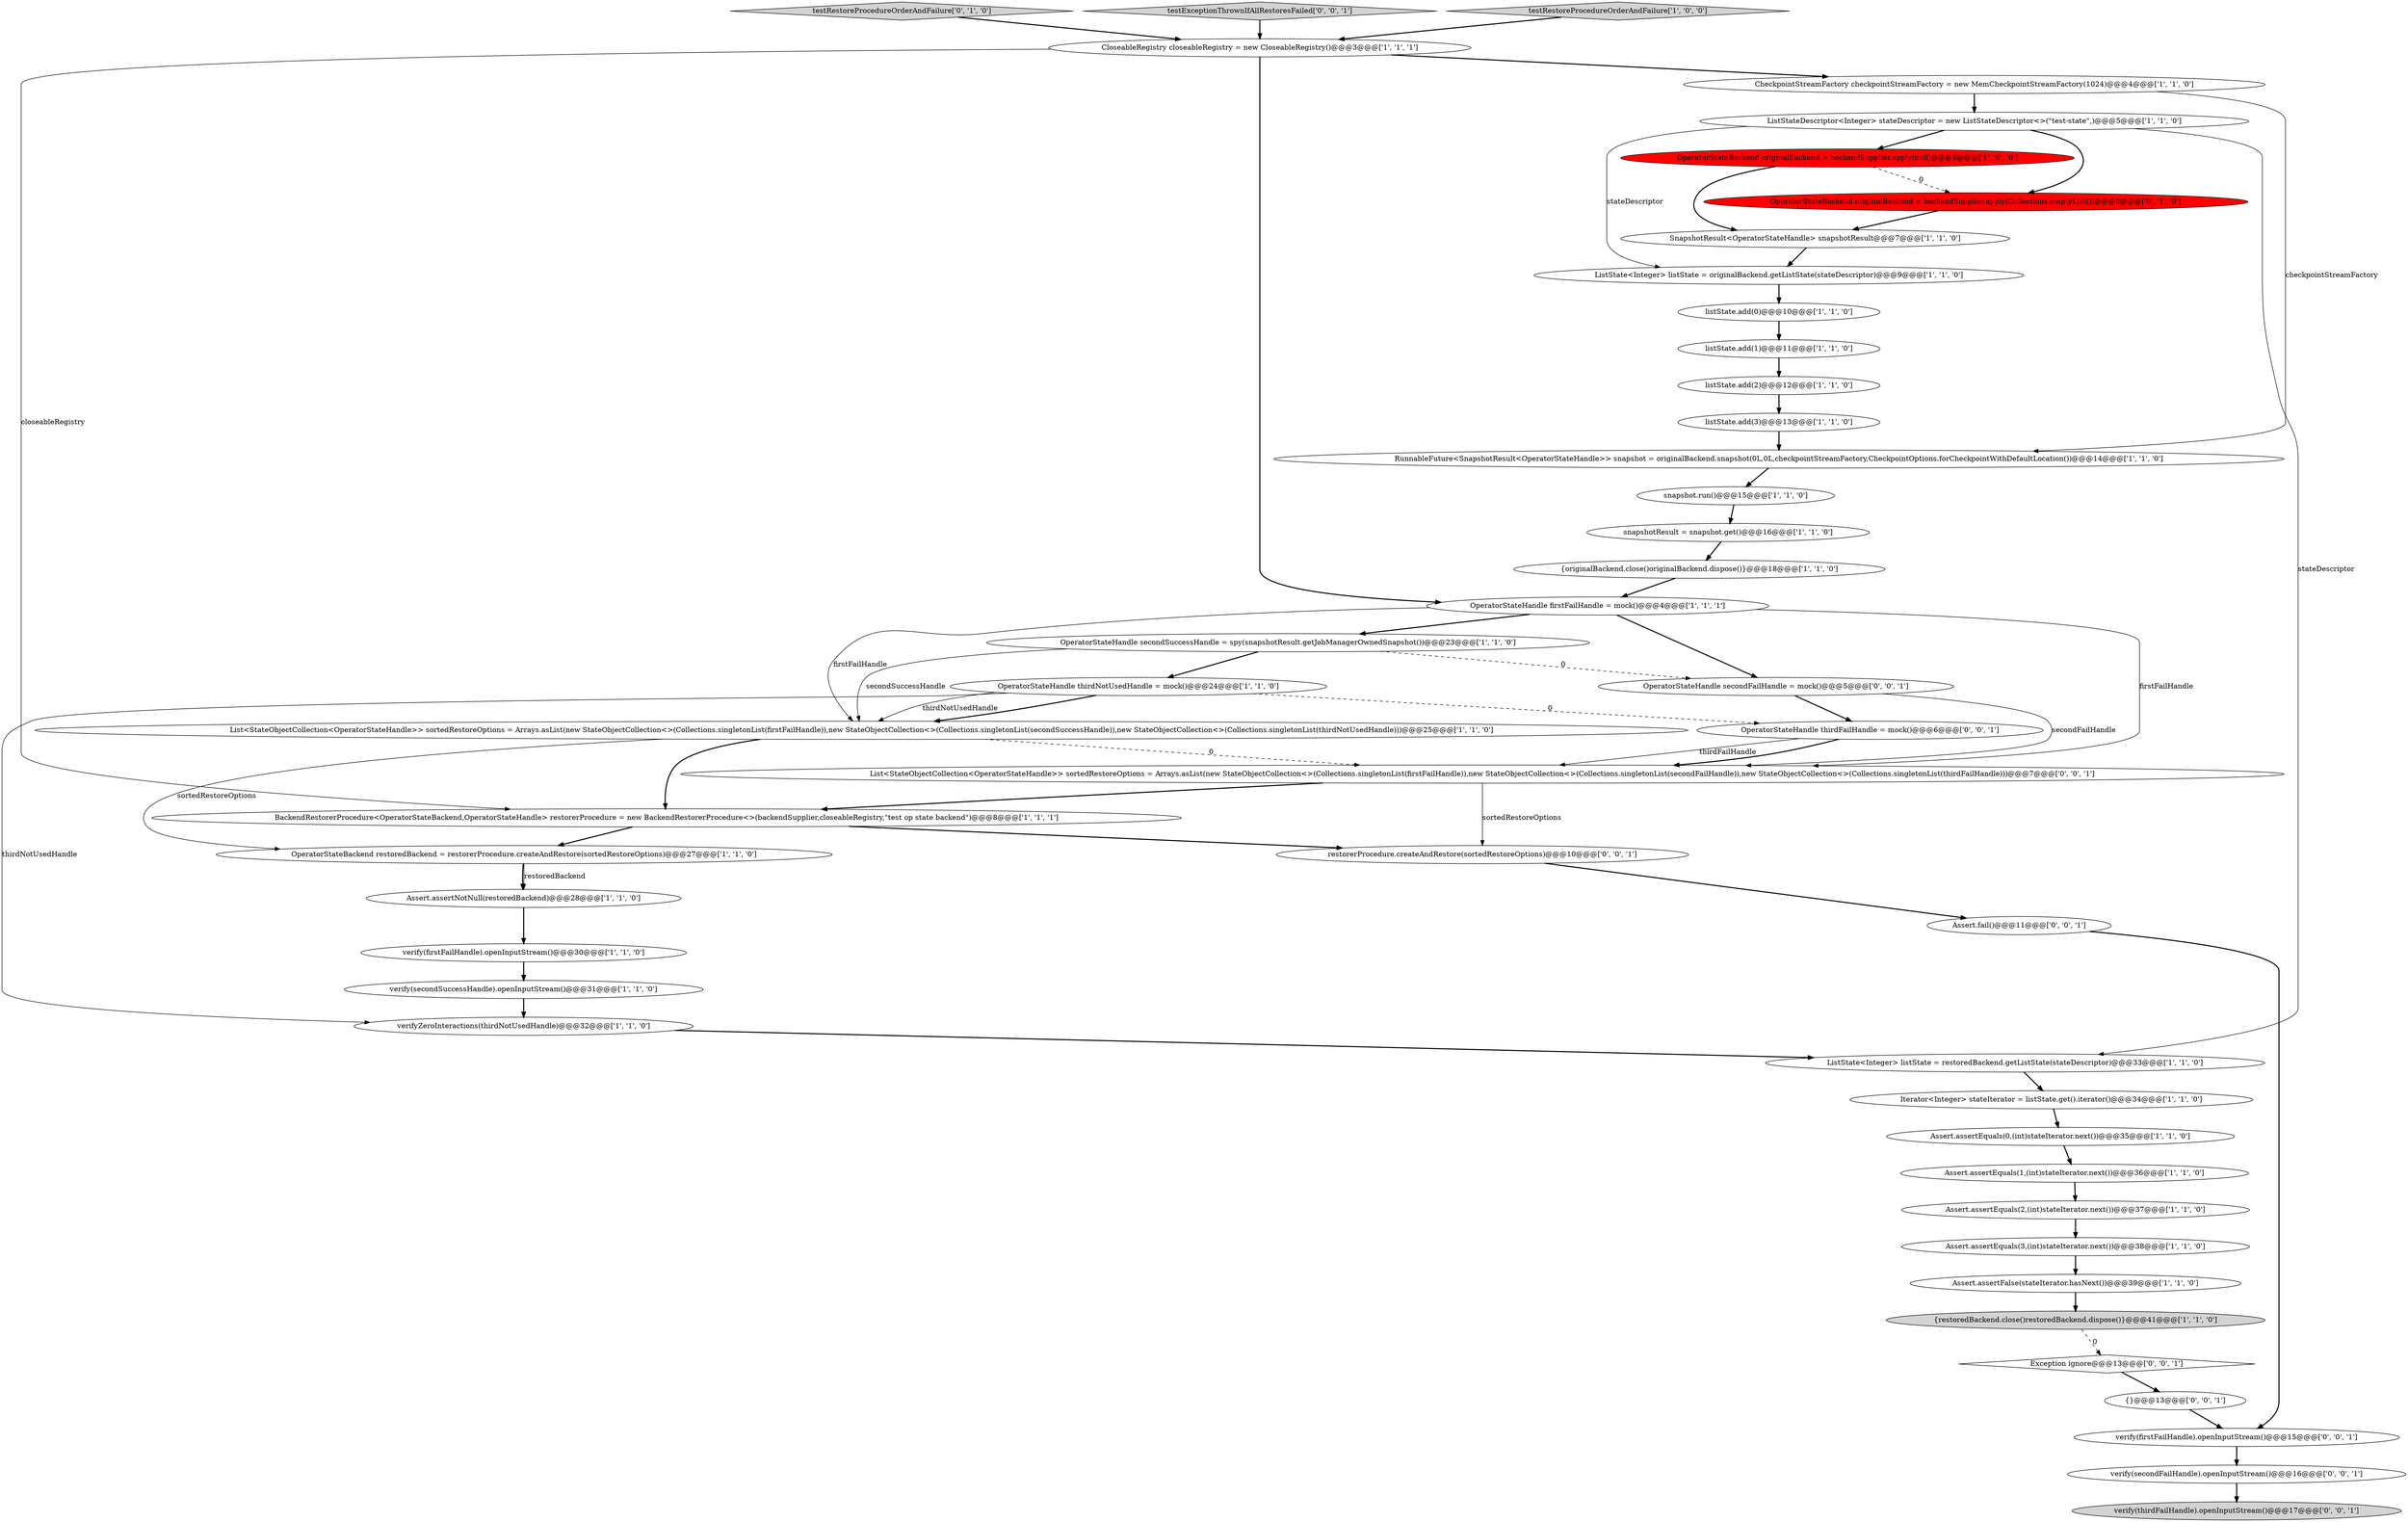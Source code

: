 digraph {
38 [style = filled, label = "verify(firstFailHandle).openInputStream()@@@15@@@['0', '0', '1']", fillcolor = white, shape = ellipse image = "AAA0AAABBB3BBB"];
36 [style = filled, label = "restorerProcedure.createAndRestore(sortedRestoreOptions)@@@10@@@['0', '0', '1']", fillcolor = white, shape = ellipse image = "AAA0AAABBB3BBB"];
8 [style = filled, label = "Assert.assertEquals(3,(int)stateIterator.next())@@@38@@@['1', '1', '0']", fillcolor = white, shape = ellipse image = "AAA0AAABBB1BBB"];
18 [style = filled, label = "ListState<Integer> listState = restoredBackend.getListState(stateDescriptor)@@@33@@@['1', '1', '0']", fillcolor = white, shape = ellipse image = "AAA0AAABBB1BBB"];
27 [style = filled, label = "OperatorStateHandle firstFailHandle = mock()@@@4@@@['1', '1', '1']", fillcolor = white, shape = ellipse image = "AAA0AAABBB1BBB"];
2 [style = filled, label = "verify(secondSuccessHandle).openInputStream()@@@31@@@['1', '1', '0']", fillcolor = white, shape = ellipse image = "AAA0AAABBB1BBB"];
22 [style = filled, label = "snapshotResult = snapshot.get()@@@16@@@['1', '1', '0']", fillcolor = white, shape = ellipse image = "AAA0AAABBB1BBB"];
23 [style = filled, label = "OperatorStateHandle thirdNotUsedHandle = mock()@@@24@@@['1', '1', '0']", fillcolor = white, shape = ellipse image = "AAA0AAABBB1BBB"];
33 [style = filled, label = "testRestoreProcedureOrderAndFailure['0', '1', '0']", fillcolor = lightgray, shape = diamond image = "AAA0AAABBB2BBB"];
43 [style = filled, label = "OperatorStateHandle secondFailHandle = mock()@@@5@@@['0', '0', '1']", fillcolor = white, shape = ellipse image = "AAA0AAABBB3BBB"];
44 [style = filled, label = "OperatorStateHandle thirdFailHandle = mock()@@@6@@@['0', '0', '1']", fillcolor = white, shape = ellipse image = "AAA0AAABBB3BBB"];
17 [style = filled, label = "List<StateObjectCollection<OperatorStateHandle>> sortedRestoreOptions = Arrays.asList(new StateObjectCollection<>(Collections.singletonList(firstFailHandle)),new StateObjectCollection<>(Collections.singletonList(secondSuccessHandle)),new StateObjectCollection<>(Collections.singletonList(thirdNotUsedHandle)))@@@25@@@['1', '1', '0']", fillcolor = white, shape = ellipse image = "AAA0AAABBB1BBB"];
20 [style = filled, label = "Assert.assertFalse(stateIterator.hasNext())@@@39@@@['1', '1', '0']", fillcolor = white, shape = ellipse image = "AAA0AAABBB1BBB"];
40 [style = filled, label = "verify(thirdFailHandle).openInputStream()@@@17@@@['0', '0', '1']", fillcolor = lightgray, shape = ellipse image = "AAA0AAABBB3BBB"];
0 [style = filled, label = "verifyZeroInteractions(thirdNotUsedHandle)@@@32@@@['1', '1', '0']", fillcolor = white, shape = ellipse image = "AAA0AAABBB1BBB"];
12 [style = filled, label = "CloseableRegistry closeableRegistry = new CloseableRegistry()@@@3@@@['1', '1', '1']", fillcolor = white, shape = ellipse image = "AAA0AAABBB1BBB"];
24 [style = filled, label = "OperatorStateBackend restoredBackend = restorerProcedure.createAndRestore(sortedRestoreOptions)@@@27@@@['1', '1', '0']", fillcolor = white, shape = ellipse image = "AAA0AAABBB1BBB"];
5 [style = filled, label = "{restoredBackend.close()restoredBackend.dispose()}@@@41@@@['1', '1', '0']", fillcolor = lightgray, shape = ellipse image = "AAA0AAABBB1BBB"];
34 [style = filled, label = "OperatorStateBackend originalBackend = backendSupplier.apply(Collections.emptyList())@@@6@@@['0', '1', '0']", fillcolor = red, shape = ellipse image = "AAA1AAABBB2BBB"];
42 [style = filled, label = "Exception ignore@@@13@@@['0', '0', '1']", fillcolor = white, shape = diamond image = "AAA0AAABBB3BBB"];
39 [style = filled, label = "{}@@@13@@@['0', '0', '1']", fillcolor = white, shape = ellipse image = "AAA0AAABBB3BBB"];
6 [style = filled, label = "ListState<Integer> listState = originalBackend.getListState(stateDescriptor)@@@9@@@['1', '1', '0']", fillcolor = white, shape = ellipse image = "AAA0AAABBB1BBB"];
37 [style = filled, label = "Assert.fail()@@@11@@@['0', '0', '1']", fillcolor = white, shape = ellipse image = "AAA0AAABBB3BBB"];
13 [style = filled, label = "BackendRestorerProcedure<OperatorStateBackend,OperatorStateHandle> restorerProcedure = new BackendRestorerProcedure<>(backendSupplier,closeableRegistry,\"test op state backend\")@@@8@@@['1', '1', '1']", fillcolor = white, shape = ellipse image = "AAA0AAABBB1BBB"];
16 [style = filled, label = "Assert.assertEquals(1,(int)stateIterator.next())@@@36@@@['1', '1', '0']", fillcolor = white, shape = ellipse image = "AAA0AAABBB1BBB"];
4 [style = filled, label = "verify(firstFailHandle).openInputStream()@@@30@@@['1', '1', '0']", fillcolor = white, shape = ellipse image = "AAA0AAABBB1BBB"];
1 [style = filled, label = "listState.add(0)@@@10@@@['1', '1', '0']", fillcolor = white, shape = ellipse image = "AAA0AAABBB1BBB"];
14 [style = filled, label = "SnapshotResult<OperatorStateHandle> snapshotResult@@@7@@@['1', '1', '0']", fillcolor = white, shape = ellipse image = "AAA0AAABBB1BBB"];
29 [style = filled, label = "listState.add(3)@@@13@@@['1', '1', '0']", fillcolor = white, shape = ellipse image = "AAA0AAABBB1BBB"];
15 [style = filled, label = "Assert.assertEquals(2,(int)stateIterator.next())@@@37@@@['1', '1', '0']", fillcolor = white, shape = ellipse image = "AAA0AAABBB1BBB"];
7 [style = filled, label = "Assert.assertEquals(0,(int)stateIterator.next())@@@35@@@['1', '1', '0']", fillcolor = white, shape = ellipse image = "AAA0AAABBB1BBB"];
19 [style = filled, label = "{originalBackend.close()originalBackend.dispose()}@@@18@@@['1', '1', '0']", fillcolor = white, shape = ellipse image = "AAA0AAABBB1BBB"];
9 [style = filled, label = "RunnableFuture<SnapshotResult<OperatorStateHandle>> snapshot = originalBackend.snapshot(0L,0L,checkpointStreamFactory,CheckpointOptions.forCheckpointWithDefaultLocation())@@@14@@@['1', '1', '0']", fillcolor = white, shape = ellipse image = "AAA0AAABBB1BBB"];
30 [style = filled, label = "CheckpointStreamFactory checkpointStreamFactory = new MemCheckpointStreamFactory(1024)@@@4@@@['1', '1', '0']", fillcolor = white, shape = ellipse image = "AAA0AAABBB1BBB"];
21 [style = filled, label = "listState.add(1)@@@11@@@['1', '1', '0']", fillcolor = white, shape = ellipse image = "AAA0AAABBB1BBB"];
32 [style = filled, label = "ListStateDescriptor<Integer> stateDescriptor = new ListStateDescriptor<>(\"test-state\",)@@@5@@@['1', '1', '0']", fillcolor = white, shape = ellipse image = "AAA0AAABBB1BBB"];
41 [style = filled, label = "List<StateObjectCollection<OperatorStateHandle>> sortedRestoreOptions = Arrays.asList(new StateObjectCollection<>(Collections.singletonList(firstFailHandle)),new StateObjectCollection<>(Collections.singletonList(secondFailHandle)),new StateObjectCollection<>(Collections.singletonList(thirdFailHandle)))@@@7@@@['0', '0', '1']", fillcolor = white, shape = ellipse image = "AAA0AAABBB3BBB"];
28 [style = filled, label = "listState.add(2)@@@12@@@['1', '1', '0']", fillcolor = white, shape = ellipse image = "AAA0AAABBB1BBB"];
35 [style = filled, label = "verify(secondFailHandle).openInputStream()@@@16@@@['0', '0', '1']", fillcolor = white, shape = ellipse image = "AAA0AAABBB3BBB"];
45 [style = filled, label = "testExceptionThrownIfAllRestoresFailed['0', '0', '1']", fillcolor = lightgray, shape = diamond image = "AAA0AAABBB3BBB"];
11 [style = filled, label = "Iterator<Integer> stateIterator = listState.get().iterator()@@@34@@@['1', '1', '0']", fillcolor = white, shape = ellipse image = "AAA0AAABBB1BBB"];
25 [style = filled, label = "OperatorStateBackend originalBackend = backendSupplier.apply(null)@@@6@@@['1', '0', '0']", fillcolor = red, shape = ellipse image = "AAA1AAABBB1BBB"];
10 [style = filled, label = "OperatorStateHandle secondSuccessHandle = spy(snapshotResult.getJobManagerOwnedSnapshot())@@@23@@@['1', '1', '0']", fillcolor = white, shape = ellipse image = "AAA0AAABBB1BBB"];
3 [style = filled, label = "testRestoreProcedureOrderAndFailure['1', '0', '0']", fillcolor = lightgray, shape = diamond image = "AAA0AAABBB1BBB"];
26 [style = filled, label = "snapshot.run()@@@15@@@['1', '1', '0']", fillcolor = white, shape = ellipse image = "AAA0AAABBB1BBB"];
31 [style = filled, label = "Assert.assertNotNull(restoredBackend)@@@28@@@['1', '1', '0']", fillcolor = white, shape = ellipse image = "AAA0AAABBB1BBB"];
44->41 [style = solid, label="thirdFailHandle"];
28->29 [style = bold, label=""];
16->15 [style = bold, label=""];
13->24 [style = bold, label=""];
27->43 [style = bold, label=""];
30->9 [style = solid, label="checkpointStreamFactory"];
25->34 [style = dashed, label="0"];
22->19 [style = bold, label=""];
29->9 [style = bold, label=""];
18->11 [style = bold, label=""];
42->39 [style = bold, label=""];
5->42 [style = dashed, label="0"];
31->4 [style = bold, label=""];
30->32 [style = bold, label=""];
12->30 [style = bold, label=""];
27->41 [style = solid, label="firstFailHandle"];
25->14 [style = bold, label=""];
4->2 [style = bold, label=""];
3->12 [style = bold, label=""];
32->34 [style = bold, label=""];
33->12 [style = bold, label=""];
26->22 [style = bold, label=""];
21->28 [style = bold, label=""];
20->5 [style = bold, label=""];
45->12 [style = bold, label=""];
17->41 [style = dashed, label="0"];
9->26 [style = bold, label=""];
17->24 [style = solid, label="sortedRestoreOptions"];
6->1 [style = bold, label=""];
35->40 [style = bold, label=""];
2->0 [style = bold, label=""];
8->20 [style = bold, label=""];
10->17 [style = solid, label="secondSuccessHandle"];
23->0 [style = solid, label="thirdNotUsedHandle"];
23->44 [style = dashed, label="0"];
12->13 [style = solid, label="closeableRegistry"];
24->31 [style = bold, label=""];
10->23 [style = bold, label=""];
1->21 [style = bold, label=""];
37->38 [style = bold, label=""];
32->18 [style = solid, label="stateDescriptor"];
19->27 [style = bold, label=""];
27->10 [style = bold, label=""];
13->36 [style = bold, label=""];
7->16 [style = bold, label=""];
32->25 [style = bold, label=""];
44->41 [style = bold, label=""];
32->6 [style = solid, label="stateDescriptor"];
43->41 [style = solid, label="secondFailHandle"];
39->38 [style = bold, label=""];
23->17 [style = bold, label=""];
0->18 [style = bold, label=""];
17->13 [style = bold, label=""];
34->14 [style = bold, label=""];
36->37 [style = bold, label=""];
23->17 [style = solid, label="thirdNotUsedHandle"];
24->31 [style = solid, label="restoredBackend"];
10->43 [style = dashed, label="0"];
38->35 [style = bold, label=""];
43->44 [style = bold, label=""];
27->17 [style = solid, label="firstFailHandle"];
12->27 [style = bold, label=""];
41->13 [style = bold, label=""];
14->6 [style = bold, label=""];
15->8 [style = bold, label=""];
11->7 [style = bold, label=""];
41->36 [style = solid, label="sortedRestoreOptions"];
}
